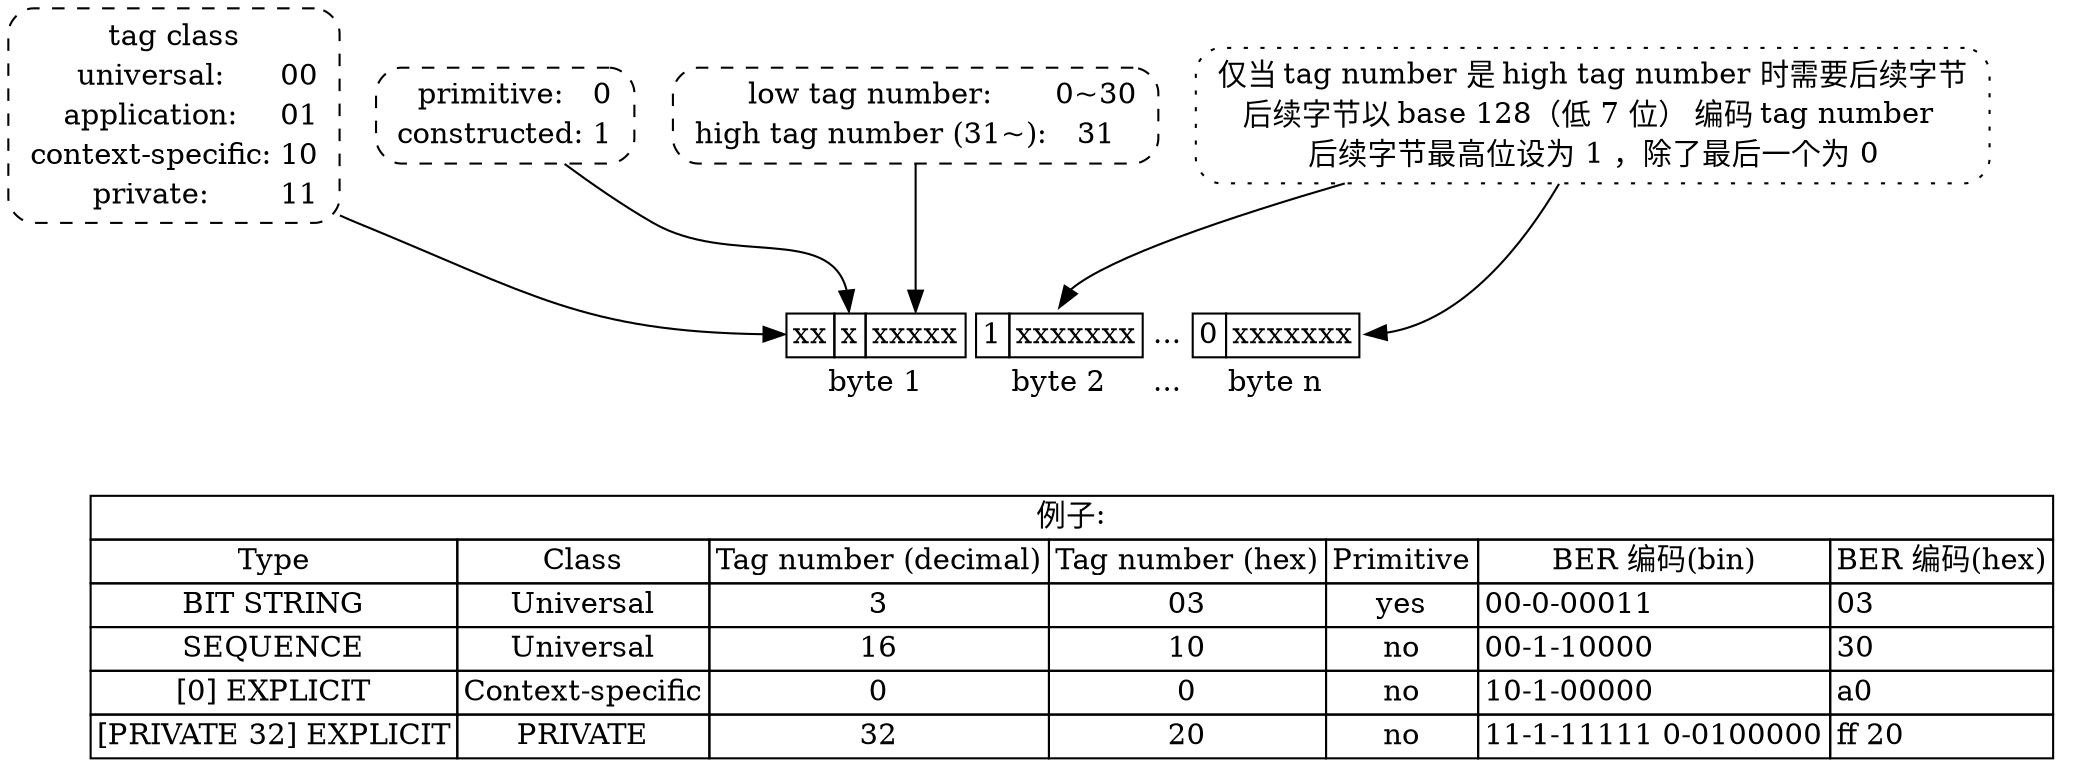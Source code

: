digraph {

    graph [rankdir="TB"];

    node [style="rounded,dashed", shape="box"];

    class [label=<
        <table border="0" cellborder="0" cellspacing="0">
            <tr><td colspan="2">tag class</td></tr>
            <tr><td>universal:</td><td>00</td></tr>
            <tr><td>application:</td><td>01</td></tr>
            <tr><td>context-specific:</td><td>10</td></tr>
            <tr><td>private:</td><td>11</td></tr>
        </table>
    >];

    tag_kind [label=<
        <table border="0" cellborder="0" cellspacing="0">
            <tr><td>primitive:</td><td>0</td></tr>
            <tr><td>constructed:</td><td>1</td></tr>
        </table>
    >];

    tag_number [label=<
        <table border="0" cellborder="0" cellspacing="0">
            <tr><td>low tag number:</td><td>0~30</td></tr>
            <tr><td>high tag number (31~):</td><td>31</td></tr>
        </table>
    >, group="vanguard"];

    high_tag_number [label=<
        <table border="0" cellborder="0" cellspacing="0">
            <tr><td>仅当 tag number 是 high tag number 时需要后续字节</td></tr>
            <tr><td>后续字节以 base 128（低 7 位） 编码 tag number </td></tr>
            <tr><td>后续字节最高位设为 1 ，除了最后一个为 0</td></tr>
        </table>
    >, style="rounded,dotted", shape="box"];

    node [style="solid", shape="none"];

    identifier_octets [label=<
        <table border="0" cellborder="0" cellspacing="1">
            <tr>
                <td>
                    <table border="0" cellborder="1" cellspacing="0">
                        <tr>
                            <td port="byte1bit8_7">xx</td>
                            <td port="byte1bit6">x</td>
                            <td port="byte1bit5_1">xxxxx</td>
                        </tr>
                    </table>
                </td>
                <td port="byte2">
                    <table border="0" cellborder="1" cellspacing="0">
                        <tr>
                            <td>1</td>
                            <td>xxxxxxx</td>
                        </tr>
                    </table>
                </td>
                <td>...</td>
                <td port="byten">
                    <table border="0" cellborder="1" cellspacing="0">
                        <tr>
                            <td>0</td>
                            <td>xxxxxxx</td>
                        </tr>
                    </table>
                </td>
            </tr>
            <tr><td>byte 1</td><td>byte 2</td><td>...</td><td>byte n</td></tr>
        </table>
    >, group="vanguard"];

    examples [label=<
        <table border="0" cellborder="1" cellspacing="0">
            <tr><td colspan="7">例子:</td></tr>
            <tr><td>Type</td><td>Class</td><td>Tag number (decimal)</td><td>Tag number (hex)</td><td>Primitive</td><td>BER 编码(bin)</td><td>BER 编码(hex)</td></tr>
            <tr><td>BIT STRING</td><td>Universal</td><td>3</td><td>03</td><td>yes</td><td align="left">00-0-00011</td><td align="left">03</td></tr>
            <tr><td>SEQUENCE</td><td>Universal</td><td>16</td><td>10</td><td>no</td><td align="left">00-1-10000</td><td align="left">30</td></tr>
            <tr><td>[0] EXPLICIT</td><td>Context-specific</td><td>0</td><td>0</td><td>no</td><td align="left">10-1-00000</td><td align="left">a0</td></tr>
            <tr><td>[PRIVATE 32] EXPLICIT</td><td>PRIVATE</td><td>32</td><td>20</td><td>no</td><td align="left">11-1-11111 0-0100000</td><td align="left">ff 20</td></tr>
        </table>
    >, group="vanguard"];

    class -> identifier_octets:byte1bit8_7;

    tag_kind -> identifier_octets:byte1bit6;

    tag_number -> identifier_octets:byte1bit5_1;

    high_tag_number -> identifier_octets:byte2;

    high_tag_number -> identifier_octets:byten;

    // The dot layout puts nodes on different ranks if there is an edge between them.
    // So put an invisble edge between these two.
    identifier_octets -> examples [style="invis"];

}
